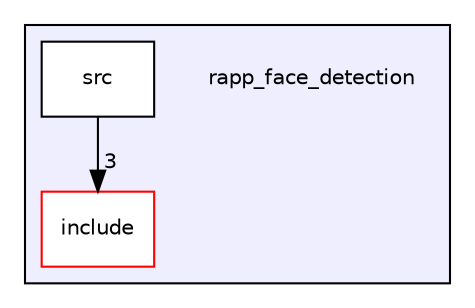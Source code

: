 digraph "/home/travis/rapp_temp/rapp-platform/rapp_face_detection" {
  compound=true
  node [ fontsize="10", fontname="Helvetica"];
  edge [ labelfontsize="10", labelfontname="Helvetica"];
  subgraph clusterdir_f0b9e3eb238af0396e656a14fad7377d {
    graph [ bgcolor="#eeeeff", pencolor="black", label="" URL="dir_f0b9e3eb238af0396e656a14fad7377d.html"];
    dir_f0b9e3eb238af0396e656a14fad7377d [shape=plaintext label="rapp_face_detection"];
    dir_e3001b79ae390a1e40cf47975a3cdfa0 [shape=box label="include" color="red" fillcolor="white" style="filled" URL="dir_e3001b79ae390a1e40cf47975a3cdfa0.html"];
    dir_44a0dcb725fba6196e164e8983d688d6 [shape=box label="src" color="black" fillcolor="white" style="filled" URL="dir_44a0dcb725fba6196e164e8983d688d6.html"];
  }
  dir_44a0dcb725fba6196e164e8983d688d6->dir_e3001b79ae390a1e40cf47975a3cdfa0 [headlabel="3", labeldistance=1.5 headhref="dir_000011_000009.html"];
}
